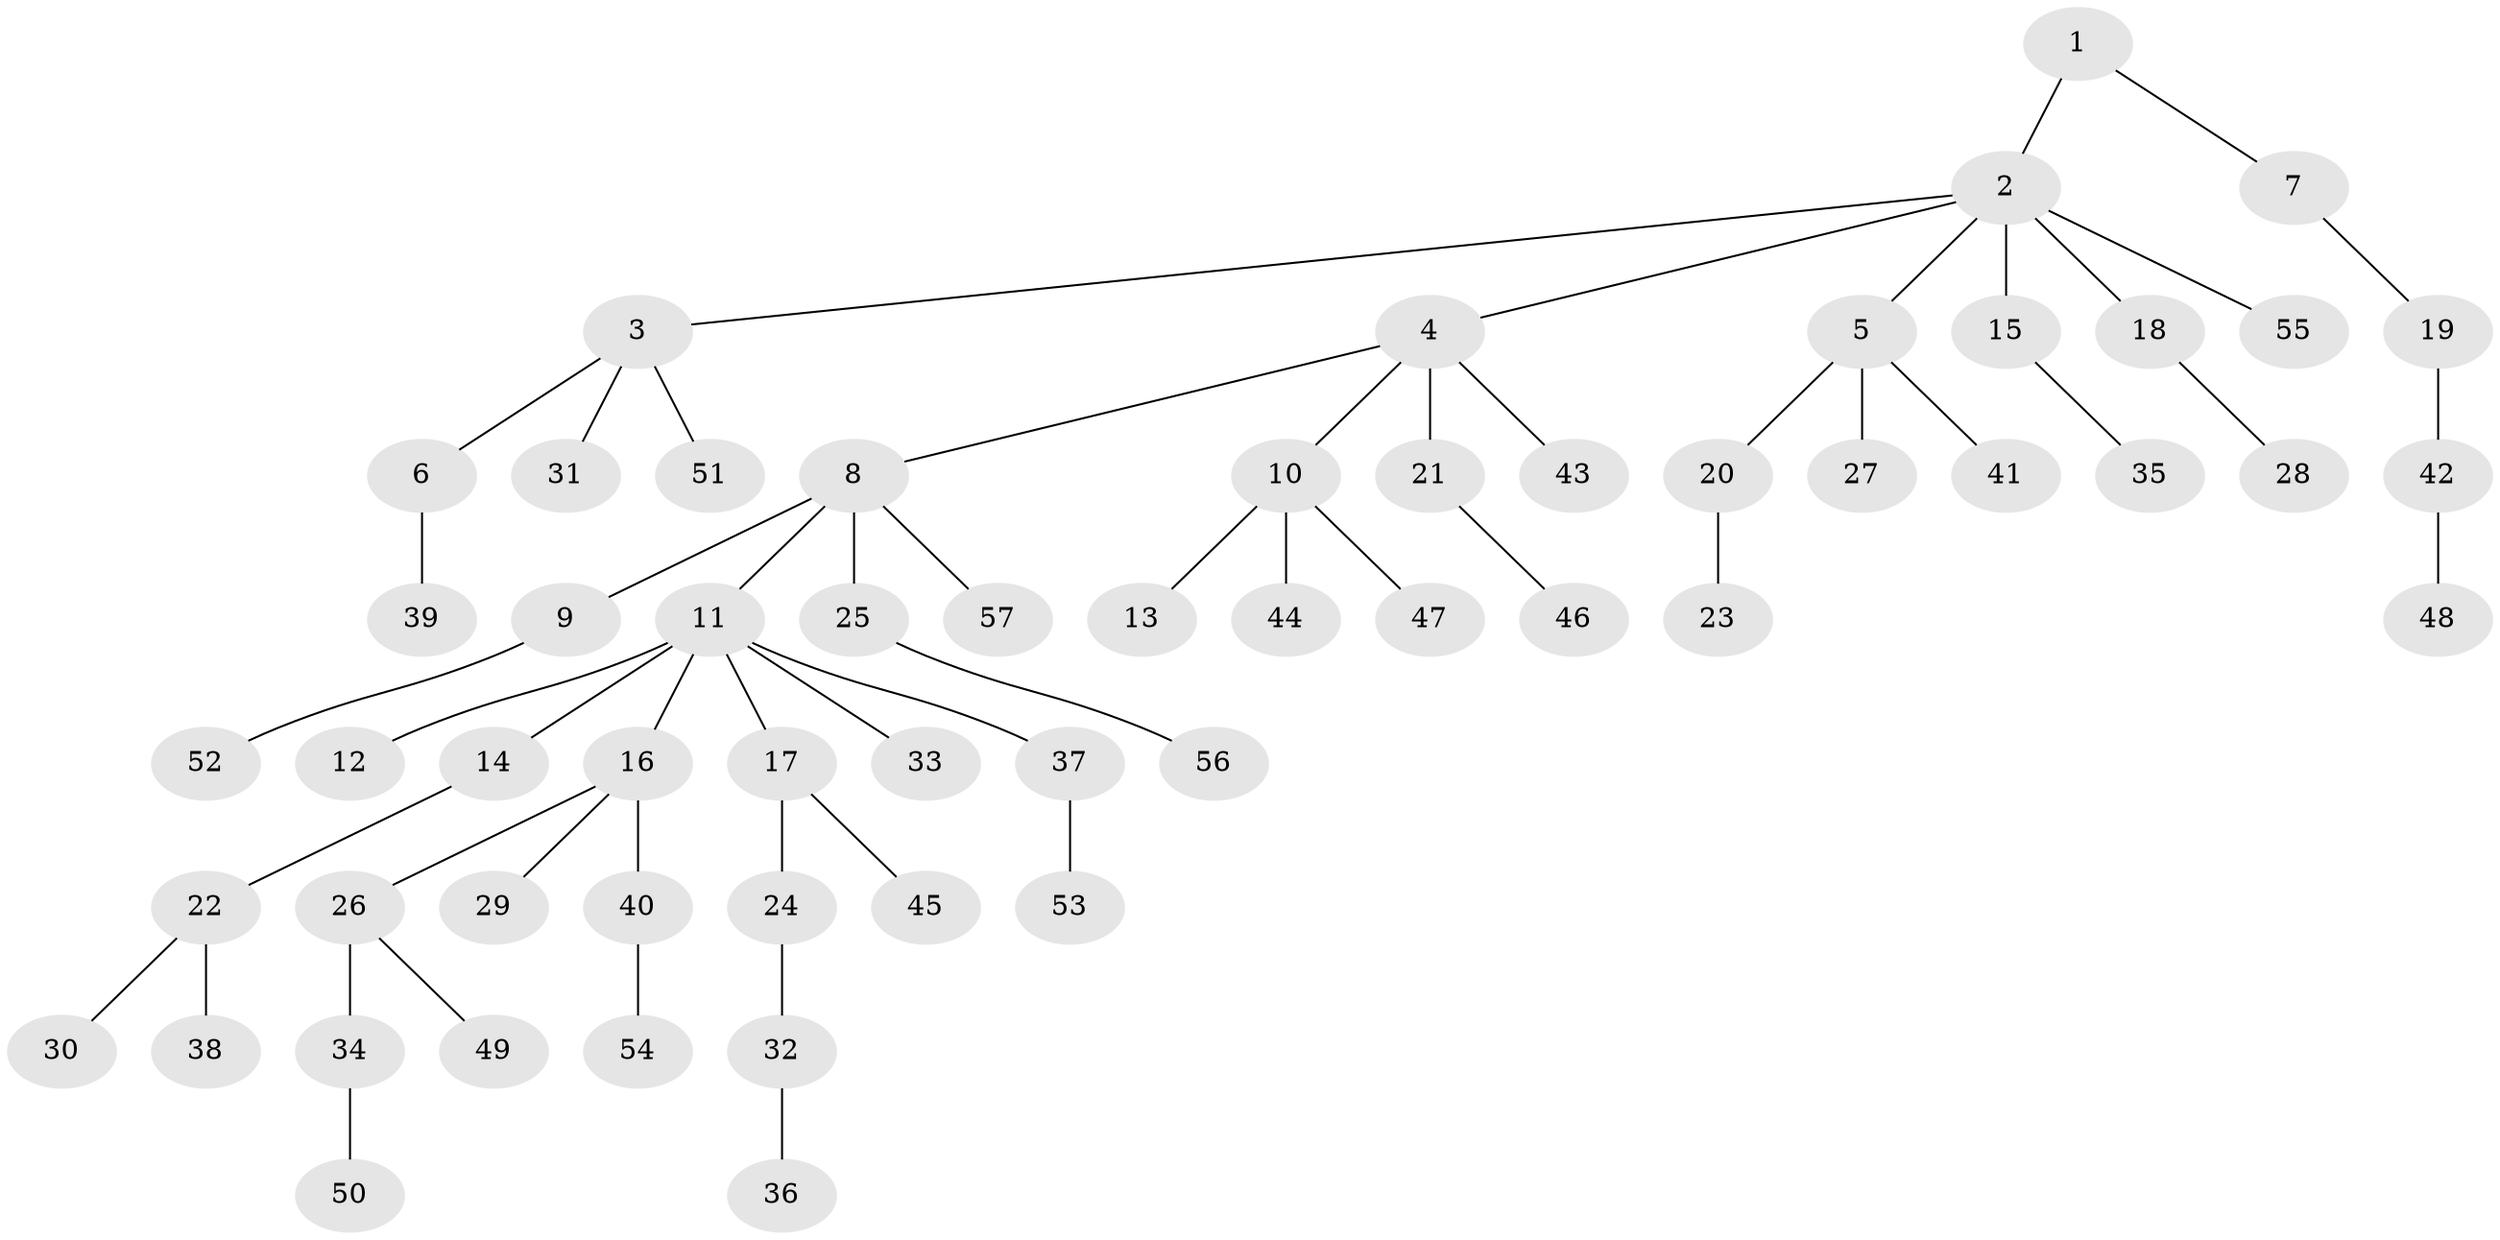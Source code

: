 // coarse degree distribution, {2: 0.275, 6: 0.05, 3: 0.1, 4: 0.075, 1: 0.5}
// Generated by graph-tools (version 1.1) at 2025/52/03/04/25 22:52:02]
// undirected, 57 vertices, 56 edges
graph export_dot {
  node [color=gray90,style=filled];
  1;
  2;
  3;
  4;
  5;
  6;
  7;
  8;
  9;
  10;
  11;
  12;
  13;
  14;
  15;
  16;
  17;
  18;
  19;
  20;
  21;
  22;
  23;
  24;
  25;
  26;
  27;
  28;
  29;
  30;
  31;
  32;
  33;
  34;
  35;
  36;
  37;
  38;
  39;
  40;
  41;
  42;
  43;
  44;
  45;
  46;
  47;
  48;
  49;
  50;
  51;
  52;
  53;
  54;
  55;
  56;
  57;
  1 -- 2;
  1 -- 7;
  2 -- 3;
  2 -- 4;
  2 -- 5;
  2 -- 15;
  2 -- 18;
  2 -- 55;
  3 -- 6;
  3 -- 31;
  3 -- 51;
  4 -- 8;
  4 -- 10;
  4 -- 21;
  4 -- 43;
  5 -- 20;
  5 -- 27;
  5 -- 41;
  6 -- 39;
  7 -- 19;
  8 -- 9;
  8 -- 11;
  8 -- 25;
  8 -- 57;
  9 -- 52;
  10 -- 13;
  10 -- 44;
  10 -- 47;
  11 -- 12;
  11 -- 14;
  11 -- 16;
  11 -- 17;
  11 -- 33;
  11 -- 37;
  14 -- 22;
  15 -- 35;
  16 -- 26;
  16 -- 29;
  16 -- 40;
  17 -- 24;
  17 -- 45;
  18 -- 28;
  19 -- 42;
  20 -- 23;
  21 -- 46;
  22 -- 30;
  22 -- 38;
  24 -- 32;
  25 -- 56;
  26 -- 34;
  26 -- 49;
  32 -- 36;
  34 -- 50;
  37 -- 53;
  40 -- 54;
  42 -- 48;
}
